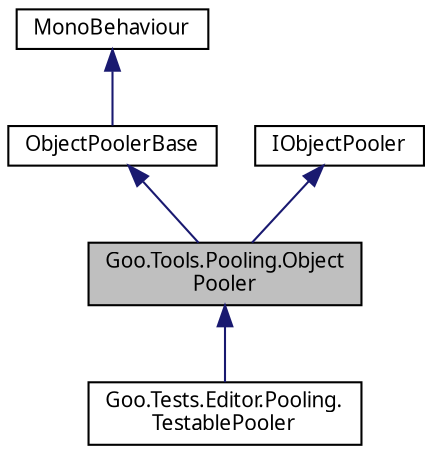digraph "Goo.Tools.Pooling.ObjectPooler"
{
 // LATEX_PDF_SIZE
  edge [fontname="Calibrii",fontsize="10",labelfontname="Calibrii",labelfontsize="10"];
  node [fontname="Calibrii",fontsize="10",shape=record];
  Node1 [label="Goo.Tools.Pooling.Object\lPooler",height=0.2,width=0.4,color="black", fillcolor="grey75", style="filled", fontcolor="black",tooltip=" "];
  Node2 -> Node1 [dir="back",color="midnightblue",fontsize="10",style="solid",fontname="Calibrii"];
  Node2 [label="ObjectPoolerBase",height=0.2,width=0.4,color="black", fillcolor="white", style="filled",URL="$de/dd4/classGoo_1_1Tools_1_1Pooling_1_1ObjectPoolerBase.html",tooltip=" "];
  Node3 -> Node2 [dir="back",color="midnightblue",fontsize="10",style="solid",fontname="Calibrii"];
  Node3 [label="MonoBehaviour",height=0.2,width=0.4,color="black", fillcolor="white", style="filled",tooltip=" "];
  Node4 -> Node1 [dir="back",color="midnightblue",fontsize="10",style="solid",fontname="Calibrii"];
  Node4 [label="IObjectPooler",height=0.2,width=0.4,color="black", fillcolor="white", style="filled",URL="$d5/dd6/interfaceGoo_1_1Tools_1_1Pooling_1_1IObjectPooler.html",tooltip=" "];
  Node1 -> Node5 [dir="back",color="midnightblue",fontsize="10",style="solid",fontname="Calibrii"];
  Node5 [label="Goo.Tests.Editor.Pooling.\lTestablePooler",height=0.2,width=0.4,color="black", fillcolor="white", style="filled",URL="$d7/dd3/classGoo_1_1Tests_1_1Editor_1_1Pooling_1_1TestablePooler.html",tooltip=" "];
}
